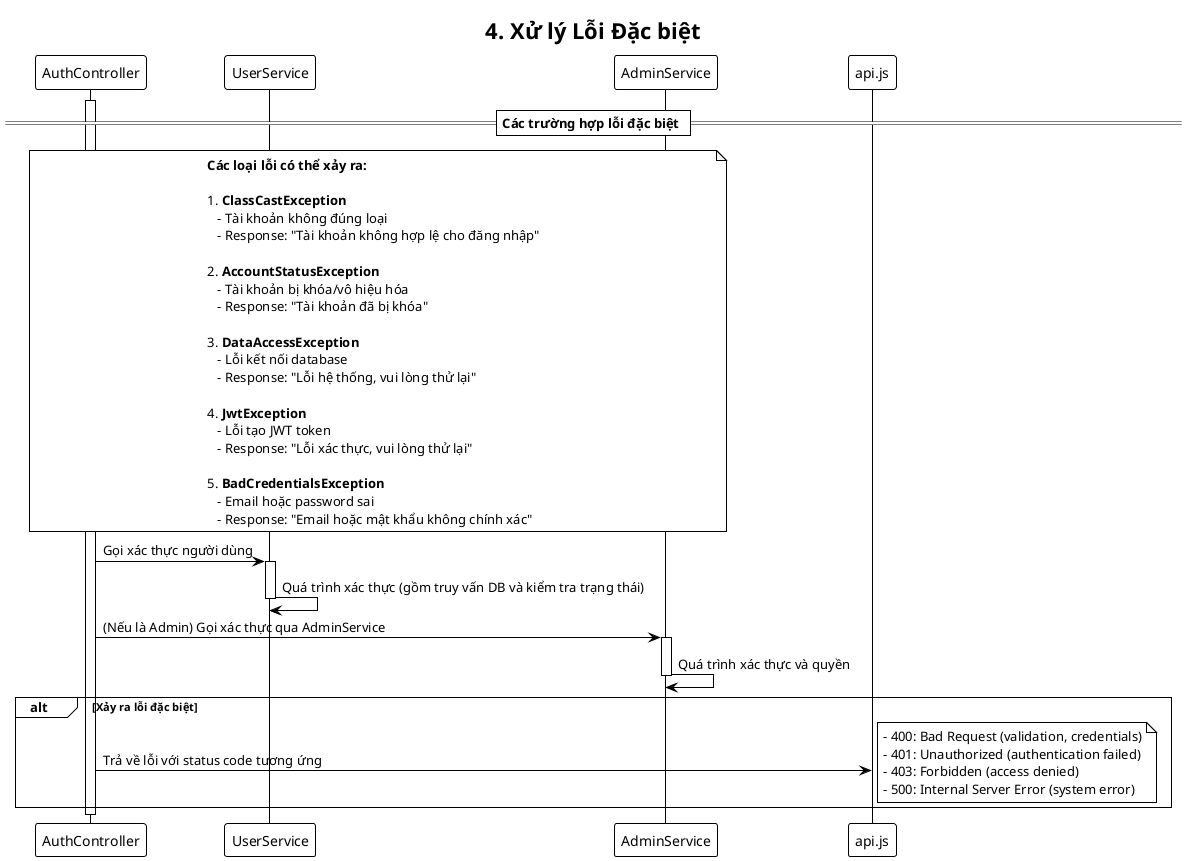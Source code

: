 @startuml
!theme plain
title 4. Xử lý Lỗi Đặc biệt

participant "AuthController" as AUTH
participant "UserService" as US
participant "AdminService" as AS
participant "api.js" as API

== Các trường hợp lỗi đặc biệt ==

note over AUTH, AS
**Các loại lỗi có thể xảy ra:**

1. **ClassCastException**
   - Tài khoản không đúng loại
   - Response: "Tài khoản không hợp lệ cho đăng nhập"

2. **AccountStatusException**
   - Tài khoản bị khóa/vô hiệu hóa
   - Response: "Tài khoản đã bị khóa"

3. **DataAccessException**
   - Lỗi kết nối database
   - Response: "Lỗi hệ thống, vui lòng thử lại"

4. **JwtException**
   - Lỗi tạo JWT token
   - Response: "Lỗi xác thực, vui lòng thử lại"

5. **BadCredentialsException**
   - Email hoặc password sai
   - Response: "Email hoặc mật khẩu không chính xác"
end note

activate AUTH
AUTH -> US: Gọi xác thực người dùng
activate US
US -> US: Quá trình xác thực (gồm truy vấn DB và kiểm tra trạng thái)
deactivate US

AUTH -> AS: (Nếu là Admin) Gọi xác thực qua AdminService
activate AS
AS -> AS: Quá trình xác thực và quyền
deactivate AS

alt Xảy ra lỗi đặc biệt
    AUTH -> API: Trả về lỗi với status code tương ứng
    note right
    - 400: Bad Request (validation, credentials)
    - 401: Unauthorized (authentication failed)
    - 403: Forbidden (access denied)
    - 500: Internal Server Error (system error)
    end note
end
deactivate AUTH

@enduml
